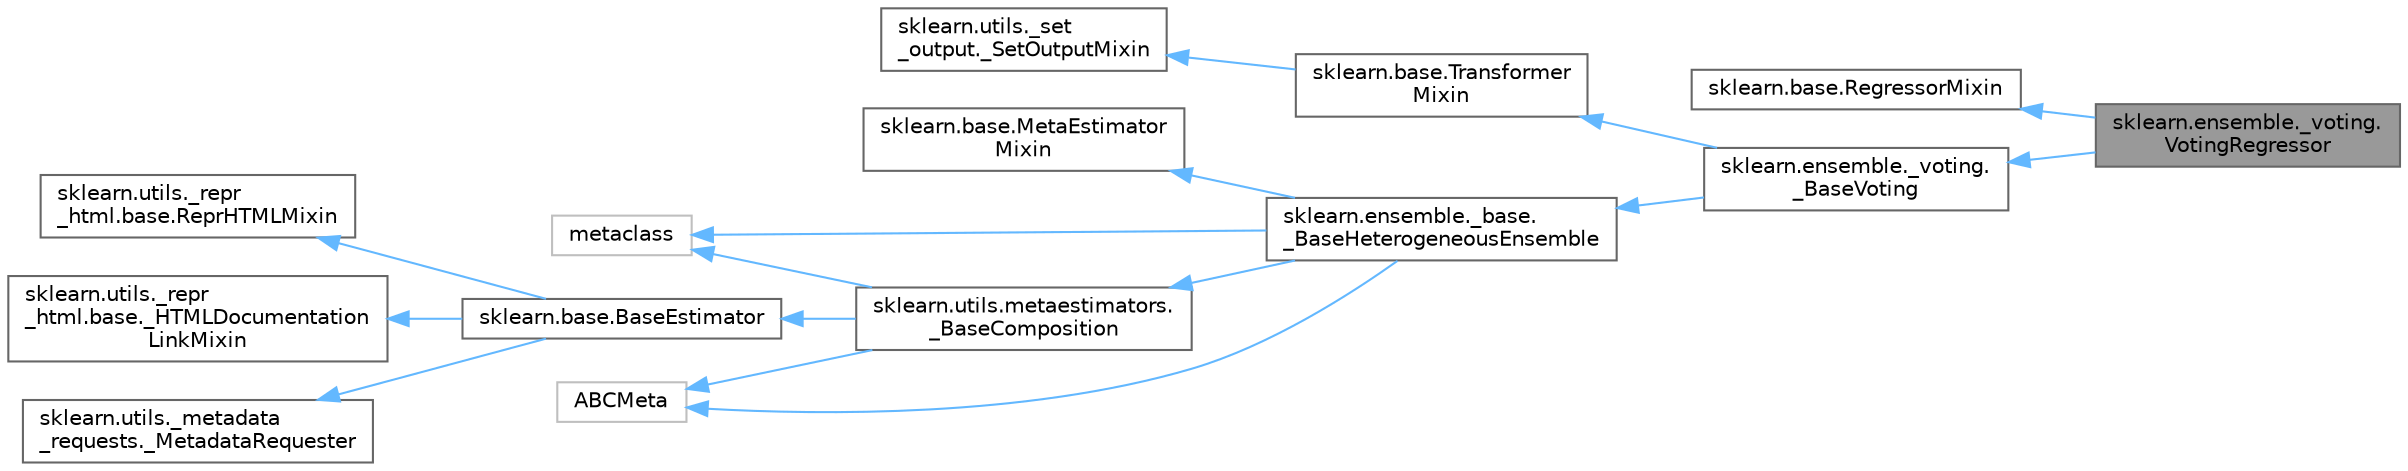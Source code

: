 digraph "sklearn.ensemble._voting.VotingRegressor"
{
 // LATEX_PDF_SIZE
  bgcolor="transparent";
  edge [fontname=Helvetica,fontsize=10,labelfontname=Helvetica,labelfontsize=10];
  node [fontname=Helvetica,fontsize=10,shape=box,height=0.2,width=0.4];
  rankdir="LR";
  Node1 [id="Node000001",label="sklearn.ensemble._voting.\lVotingRegressor",height=0.2,width=0.4,color="gray40", fillcolor="grey60", style="filled", fontcolor="black",tooltip=" "];
  Node2 -> Node1 [id="edge16_Node000001_Node000002",dir="back",color="steelblue1",style="solid",tooltip=" "];
  Node2 [id="Node000002",label="sklearn.base.RegressorMixin",height=0.2,width=0.4,color="gray40", fillcolor="white", style="filled",URL="$df/d64/classsklearn_1_1base_1_1RegressorMixin.html",tooltip=" "];
  Node3 -> Node1 [id="edge17_Node000001_Node000003",dir="back",color="steelblue1",style="solid",tooltip=" "];
  Node3 [id="Node000003",label="sklearn.ensemble._voting.\l_BaseVoting",height=0.2,width=0.4,color="gray40", fillcolor="white", style="filled",URL="$d3/d82/classsklearn_1_1ensemble_1_1__voting_1_1__BaseVoting.html",tooltip=" "];
  Node4 -> Node3 [id="edge18_Node000003_Node000004",dir="back",color="steelblue1",style="solid",tooltip=" "];
  Node4 [id="Node000004",label="sklearn.base.Transformer\lMixin",height=0.2,width=0.4,color="gray40", fillcolor="white", style="filled",URL="$d7/d72/classsklearn_1_1base_1_1TransformerMixin.html",tooltip=" "];
  Node5 -> Node4 [id="edge19_Node000004_Node000005",dir="back",color="steelblue1",style="solid",tooltip=" "];
  Node5 [id="Node000005",label="sklearn.utils._set\l_output._SetOutputMixin",height=0.2,width=0.4,color="gray40", fillcolor="white", style="filled",URL="$d3/d75/classsklearn_1_1utils_1_1__set__output_1_1__SetOutputMixin.html",tooltip=" "];
  Node6 -> Node3 [id="edge20_Node000003_Node000006",dir="back",color="steelblue1",style="solid",tooltip=" "];
  Node6 [id="Node000006",label="sklearn.ensemble._base.\l_BaseHeterogeneousEnsemble",height=0.2,width=0.4,color="gray40", fillcolor="white", style="filled",URL="$d0/d00/classsklearn_1_1ensemble_1_1__base_1_1__BaseHeterogeneousEnsemble.html",tooltip=" "];
  Node7 -> Node6 [id="edge21_Node000006_Node000007",dir="back",color="steelblue1",style="solid",tooltip=" "];
  Node7 [id="Node000007",label="sklearn.base.MetaEstimator\lMixin",height=0.2,width=0.4,color="gray40", fillcolor="white", style="filled",URL="$d4/d5a/classsklearn_1_1base_1_1MetaEstimatorMixin.html",tooltip=" "];
  Node8 -> Node6 [id="edge22_Node000006_Node000008",dir="back",color="steelblue1",style="solid",tooltip=" "];
  Node8 [id="Node000008",label="sklearn.utils.metaestimators.\l_BaseComposition",height=0.2,width=0.4,color="gray40", fillcolor="white", style="filled",URL="$d6/dcc/classsklearn_1_1utils_1_1metaestimators_1_1__BaseComposition.html",tooltip=" "];
  Node9 -> Node8 [id="edge23_Node000008_Node000009",dir="back",color="steelblue1",style="solid",tooltip=" "];
  Node9 [id="Node000009",label="sklearn.base.BaseEstimator",height=0.2,width=0.4,color="gray40", fillcolor="white", style="filled",URL="$d3/d20/classsklearn_1_1base_1_1BaseEstimator.html",tooltip=" "];
  Node10 -> Node9 [id="edge24_Node000009_Node000010",dir="back",color="steelblue1",style="solid",tooltip=" "];
  Node10 [id="Node000010",label="sklearn.utils._repr\l_html.base.ReprHTMLMixin",height=0.2,width=0.4,color="gray40", fillcolor="white", style="filled",URL="$d3/d50/classsklearn_1_1utils_1_1__repr__html_1_1base_1_1ReprHTMLMixin.html",tooltip=" "];
  Node11 -> Node9 [id="edge25_Node000009_Node000011",dir="back",color="steelblue1",style="solid",tooltip=" "];
  Node11 [id="Node000011",label="sklearn.utils._repr\l_html.base._HTMLDocumentation\lLinkMixin",height=0.2,width=0.4,color="gray40", fillcolor="white", style="filled",URL="$d5/d05/classsklearn_1_1utils_1_1__repr__html_1_1base_1_1__HTMLDocumentationLinkMixin.html",tooltip=" "];
  Node12 -> Node9 [id="edge26_Node000009_Node000012",dir="back",color="steelblue1",style="solid",tooltip=" "];
  Node12 [id="Node000012",label="sklearn.utils._metadata\l_requests._MetadataRequester",height=0.2,width=0.4,color="gray40", fillcolor="white", style="filled",URL="$d6/dfa/classsklearn_1_1utils_1_1__metadata__requests_1_1__MetadataRequester.html",tooltip=" "];
  Node13 -> Node8 [id="edge27_Node000008_Node000013",dir="back",color="steelblue1",style="solid",tooltip=" "];
  Node13 [id="Node000013",label="metaclass",height=0.2,width=0.4,color="grey75", fillcolor="white", style="filled",URL="$d1/d9a/classmetaclass.html",tooltip=" "];
  Node14 -> Node8 [id="edge28_Node000008_Node000014",dir="back",color="steelblue1",style="solid",tooltip=" "];
  Node14 [id="Node000014",label="ABCMeta",height=0.2,width=0.4,color="grey75", fillcolor="white", style="filled",URL="$df/d42/classABCMeta.html",tooltip=" "];
  Node13 -> Node6 [id="edge29_Node000006_Node000013",dir="back",color="steelblue1",style="solid",tooltip=" "];
  Node14 -> Node6 [id="edge30_Node000006_Node000014",dir="back",color="steelblue1",style="solid",tooltip=" "];
}
